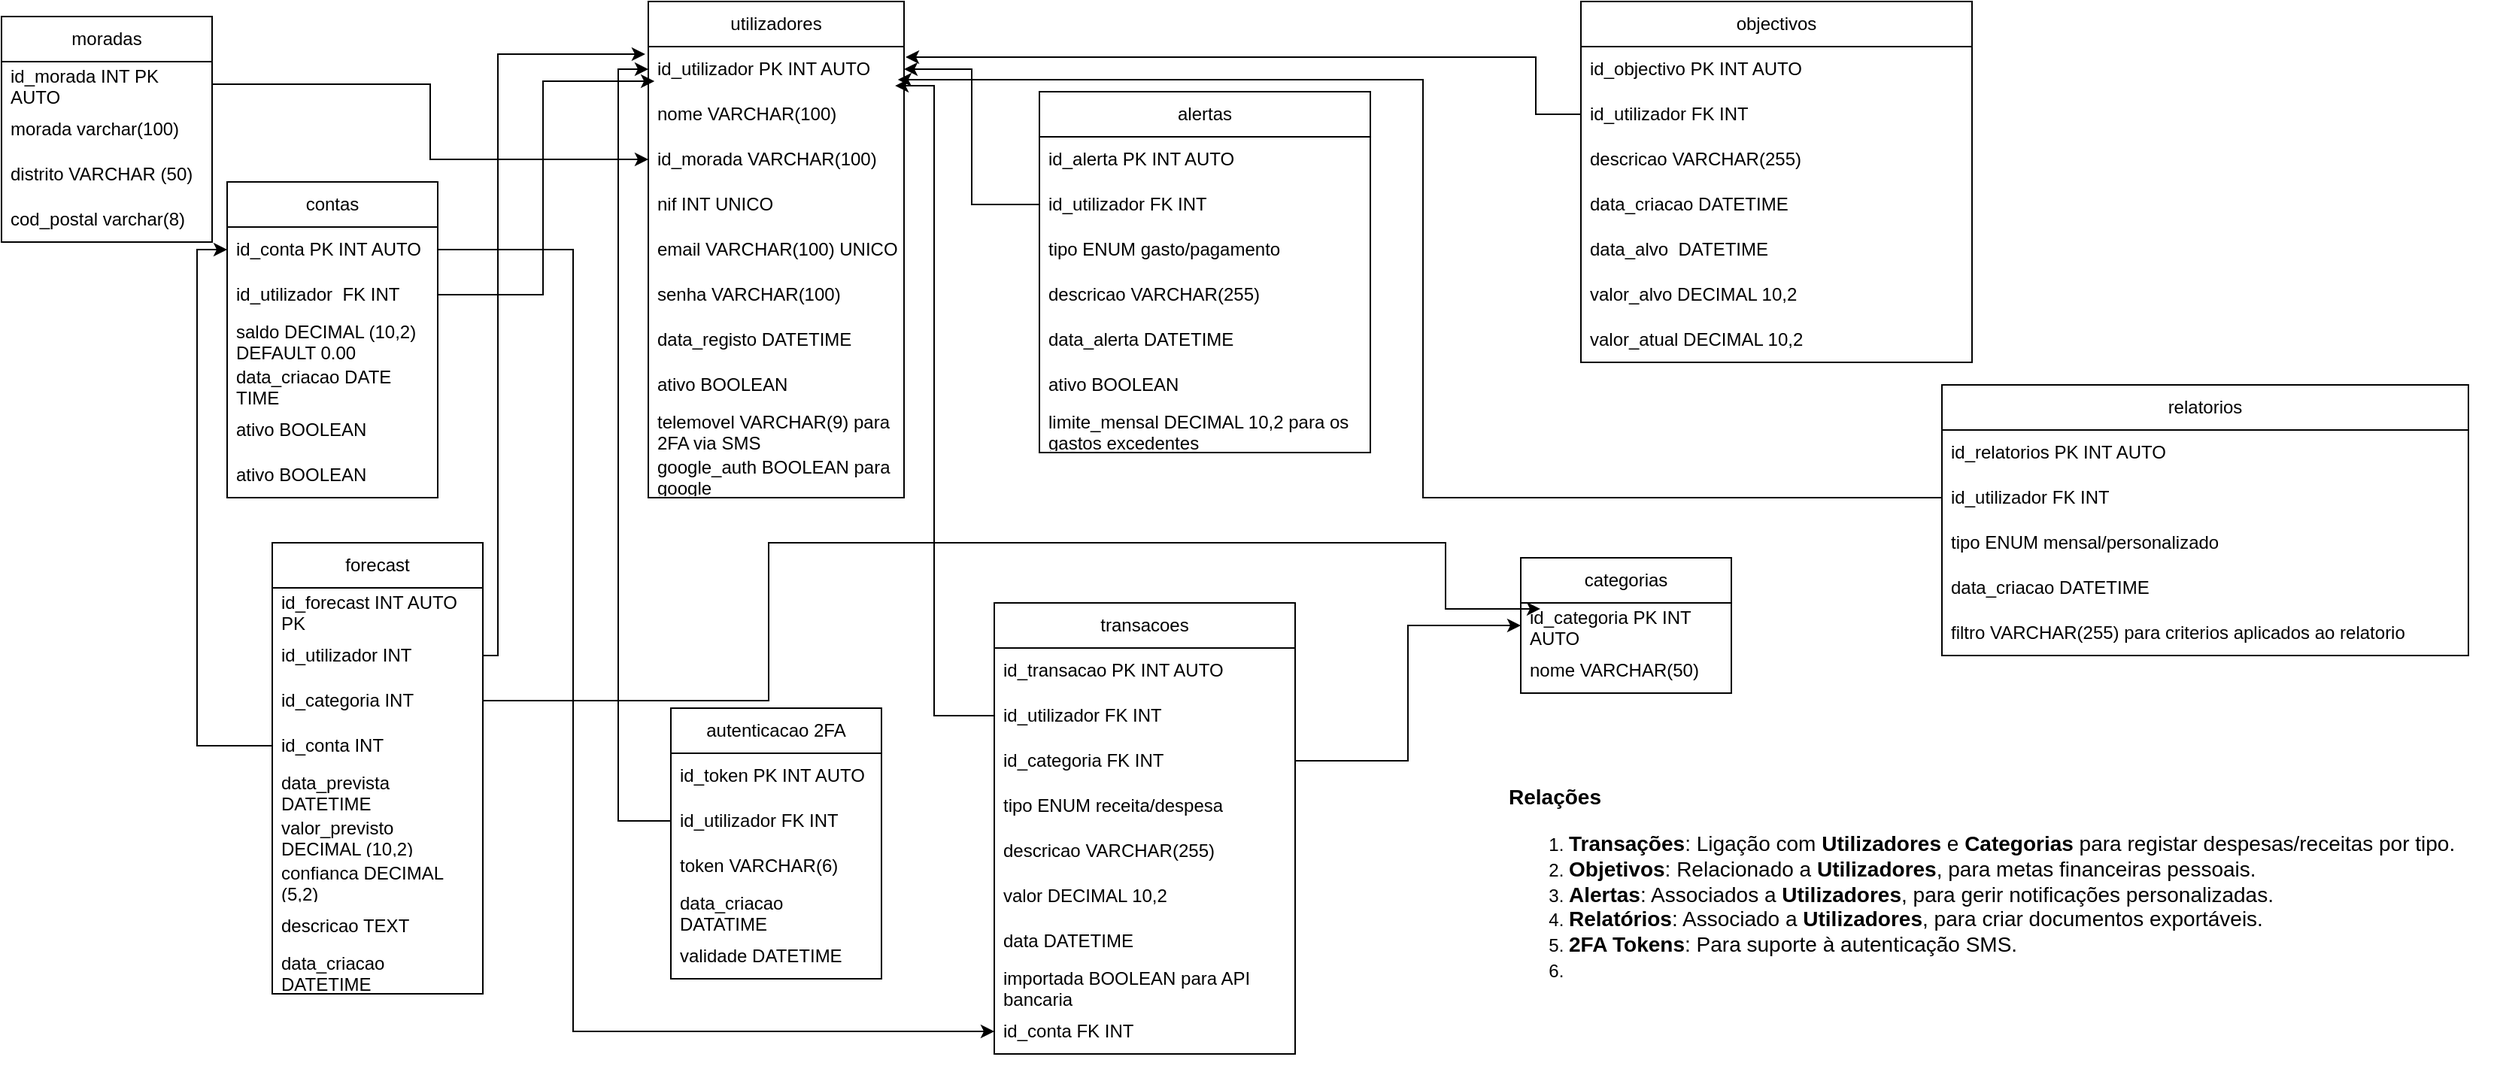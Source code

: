 <mxfile version="24.9.3">
  <diagram name="Page-1" id="Kznwh2YY69J6LxT9FnAD">
    <mxGraphModel dx="2284" dy="754" grid="1" gridSize="10" guides="1" tooltips="1" connect="1" arrows="1" fold="1" page="1" pageScale="1" pageWidth="850" pageHeight="1100" math="0" shadow="0">
      <root>
        <mxCell id="0" />
        <mxCell id="1" parent="0" />
        <mxCell id="x9wWfGpzq1H5aK1w9_-P-1" value="utilizadores" style="swimlane;fontStyle=0;childLayout=stackLayout;horizontal=1;startSize=30;horizontalStack=0;resizeParent=1;resizeParentMax=0;resizeLast=0;collapsible=1;marginBottom=0;whiteSpace=wrap;html=1;" parent="1" vertex="1">
          <mxGeometry x="20" y="20" width="170" height="330" as="geometry" />
        </mxCell>
        <mxCell id="x9wWfGpzq1H5aK1w9_-P-2" value="id_utilizador PK INT AUTO" style="text;strokeColor=none;fillColor=none;align=left;verticalAlign=middle;spacingLeft=4;spacingRight=4;overflow=hidden;points=[[0,0.5],[1,0.5]];portConstraint=eastwest;rotatable=0;whiteSpace=wrap;html=1;" parent="x9wWfGpzq1H5aK1w9_-P-1" vertex="1">
          <mxGeometry y="30" width="170" height="30" as="geometry" />
        </mxCell>
        <mxCell id="x9wWfGpzq1H5aK1w9_-P-3" value="nome VARCHAR(100)" style="text;strokeColor=none;fillColor=none;align=left;verticalAlign=middle;spacingLeft=4;spacingRight=4;overflow=hidden;points=[[0,0.5],[1,0.5]];portConstraint=eastwest;rotatable=0;whiteSpace=wrap;html=1;" parent="x9wWfGpzq1H5aK1w9_-P-1" vertex="1">
          <mxGeometry y="60" width="170" height="30" as="geometry" />
        </mxCell>
        <mxCell id="x9wWfGpzq1H5aK1w9_-P-4" value="id_morada VARCHAR(100)" style="text;strokeColor=none;fillColor=none;align=left;verticalAlign=middle;spacingLeft=4;spacingRight=4;overflow=hidden;points=[[0,0.5],[1,0.5]];portConstraint=eastwest;rotatable=0;whiteSpace=wrap;html=1;" parent="x9wWfGpzq1H5aK1w9_-P-1" vertex="1">
          <mxGeometry y="90" width="170" height="30" as="geometry" />
        </mxCell>
        <mxCell id="x9wWfGpzq1H5aK1w9_-P-17" value="nif INT UNICO" style="text;strokeColor=none;fillColor=none;align=left;verticalAlign=middle;spacingLeft=4;spacingRight=4;overflow=hidden;points=[[0,0.5],[1,0.5]];portConstraint=eastwest;rotatable=0;whiteSpace=wrap;html=1;" parent="x9wWfGpzq1H5aK1w9_-P-1" vertex="1">
          <mxGeometry y="120" width="170" height="30" as="geometry" />
        </mxCell>
        <mxCell id="x9wWfGpzq1H5aK1w9_-P-18" value="email VARCHAR(100) UNICO" style="text;strokeColor=none;fillColor=none;align=left;verticalAlign=middle;spacingLeft=4;spacingRight=4;overflow=hidden;points=[[0,0.5],[1,0.5]];portConstraint=eastwest;rotatable=0;whiteSpace=wrap;html=1;" parent="x9wWfGpzq1H5aK1w9_-P-1" vertex="1">
          <mxGeometry y="150" width="170" height="30" as="geometry" />
        </mxCell>
        <mxCell id="x9wWfGpzq1H5aK1w9_-P-19" value="senha VARCHAR(100)" style="text;strokeColor=none;fillColor=none;align=left;verticalAlign=middle;spacingLeft=4;spacingRight=4;overflow=hidden;points=[[0,0.5],[1,0.5]];portConstraint=eastwest;rotatable=0;whiteSpace=wrap;html=1;" parent="x9wWfGpzq1H5aK1w9_-P-1" vertex="1">
          <mxGeometry y="180" width="170" height="30" as="geometry" />
        </mxCell>
        <mxCell id="x9wWfGpzq1H5aK1w9_-P-20" value="data_registo DATETIME" style="text;strokeColor=none;fillColor=none;align=left;verticalAlign=middle;spacingLeft=4;spacingRight=4;overflow=hidden;points=[[0,0.5],[1,0.5]];portConstraint=eastwest;rotatable=0;whiteSpace=wrap;html=1;" parent="x9wWfGpzq1H5aK1w9_-P-1" vertex="1">
          <mxGeometry y="210" width="170" height="30" as="geometry" />
        </mxCell>
        <mxCell id="x9wWfGpzq1H5aK1w9_-P-21" value="ativo BOOLEAN" style="text;strokeColor=none;fillColor=none;align=left;verticalAlign=middle;spacingLeft=4;spacingRight=4;overflow=hidden;points=[[0,0.5],[1,0.5]];portConstraint=eastwest;rotatable=0;whiteSpace=wrap;html=1;" parent="x9wWfGpzq1H5aK1w9_-P-1" vertex="1">
          <mxGeometry y="240" width="170" height="30" as="geometry" />
        </mxCell>
        <mxCell id="x9wWfGpzq1H5aK1w9_-P-30" value="telemovel VARCHAR(9) para 2FA via SMS" style="text;strokeColor=none;fillColor=none;align=left;verticalAlign=middle;spacingLeft=4;spacingRight=4;overflow=hidden;points=[[0,0.5],[1,0.5]];portConstraint=eastwest;rotatable=0;whiteSpace=wrap;html=1;" parent="x9wWfGpzq1H5aK1w9_-P-1" vertex="1">
          <mxGeometry y="270" width="170" height="30" as="geometry" />
        </mxCell>
        <mxCell id="x9wWfGpzq1H5aK1w9_-P-31" value="google_auth BOOLEAN para google" style="text;strokeColor=none;fillColor=none;align=left;verticalAlign=middle;spacingLeft=4;spacingRight=4;overflow=hidden;points=[[0,0.5],[1,0.5]];portConstraint=eastwest;rotatable=0;whiteSpace=wrap;html=1;" parent="x9wWfGpzq1H5aK1w9_-P-1" vertex="1">
          <mxGeometry y="300" width="170" height="30" as="geometry" />
        </mxCell>
        <mxCell id="x9wWfGpzq1H5aK1w9_-P-5" value="transacoes" style="swimlane;fontStyle=0;childLayout=stackLayout;horizontal=1;startSize=30;horizontalStack=0;resizeParent=1;resizeParentMax=0;resizeLast=0;collapsible=1;marginBottom=0;whiteSpace=wrap;html=1;" parent="1" vertex="1">
          <mxGeometry x="250" y="420" width="200" height="300" as="geometry" />
        </mxCell>
        <mxCell id="x9wWfGpzq1H5aK1w9_-P-6" value="id_transacao PK INT AUTO" style="text;strokeColor=none;fillColor=none;align=left;verticalAlign=middle;spacingLeft=4;spacingRight=4;overflow=hidden;points=[[0,0.5],[1,0.5]];portConstraint=eastwest;rotatable=0;whiteSpace=wrap;html=1;" parent="x9wWfGpzq1H5aK1w9_-P-5" vertex="1">
          <mxGeometry y="30" width="200" height="30" as="geometry" />
        </mxCell>
        <mxCell id="x9wWfGpzq1H5aK1w9_-P-7" value="id_utilizador FK INT" style="text;strokeColor=none;fillColor=none;align=left;verticalAlign=middle;spacingLeft=4;spacingRight=4;overflow=hidden;points=[[0,0.5],[1,0.5]];portConstraint=eastwest;rotatable=0;whiteSpace=wrap;html=1;" parent="x9wWfGpzq1H5aK1w9_-P-5" vertex="1">
          <mxGeometry y="60" width="200" height="30" as="geometry" />
        </mxCell>
        <mxCell id="x9wWfGpzq1H5aK1w9_-P-8" value="id_categoria FK INT" style="text;strokeColor=none;fillColor=none;align=left;verticalAlign=middle;spacingLeft=4;spacingRight=4;overflow=hidden;points=[[0,0.5],[1,0.5]];portConstraint=eastwest;rotatable=0;whiteSpace=wrap;html=1;" parent="x9wWfGpzq1H5aK1w9_-P-5" vertex="1">
          <mxGeometry y="90" width="200" height="30" as="geometry" />
        </mxCell>
        <mxCell id="x9wWfGpzq1H5aK1w9_-P-34" value="tipo ENUM receita/despesa" style="text;strokeColor=none;fillColor=none;align=left;verticalAlign=middle;spacingLeft=4;spacingRight=4;overflow=hidden;points=[[0,0.5],[1,0.5]];portConstraint=eastwest;rotatable=0;whiteSpace=wrap;html=1;" parent="x9wWfGpzq1H5aK1w9_-P-5" vertex="1">
          <mxGeometry y="120" width="200" height="30" as="geometry" />
        </mxCell>
        <mxCell id="x9wWfGpzq1H5aK1w9_-P-35" value="descricao VARCHAR(255)" style="text;strokeColor=none;fillColor=none;align=left;verticalAlign=middle;spacingLeft=4;spacingRight=4;overflow=hidden;points=[[0,0.5],[1,0.5]];portConstraint=eastwest;rotatable=0;whiteSpace=wrap;html=1;" parent="x9wWfGpzq1H5aK1w9_-P-5" vertex="1">
          <mxGeometry y="150" width="200" height="30" as="geometry" />
        </mxCell>
        <mxCell id="x9wWfGpzq1H5aK1w9_-P-36" value="valor DECIMAL 10,2" style="text;strokeColor=none;fillColor=none;align=left;verticalAlign=middle;spacingLeft=4;spacingRight=4;overflow=hidden;points=[[0,0.5],[1,0.5]];portConstraint=eastwest;rotatable=0;whiteSpace=wrap;html=1;" parent="x9wWfGpzq1H5aK1w9_-P-5" vertex="1">
          <mxGeometry y="180" width="200" height="30" as="geometry" />
        </mxCell>
        <mxCell id="x9wWfGpzq1H5aK1w9_-P-37" value="data DATETIME" style="text;strokeColor=none;fillColor=none;align=left;verticalAlign=middle;spacingLeft=4;spacingRight=4;overflow=hidden;points=[[0,0.5],[1,0.5]];portConstraint=eastwest;rotatable=0;whiteSpace=wrap;html=1;" parent="x9wWfGpzq1H5aK1w9_-P-5" vertex="1">
          <mxGeometry y="210" width="200" height="30" as="geometry" />
        </mxCell>
        <mxCell id="x9wWfGpzq1H5aK1w9_-P-38" value="importada BOOLEAN para API bancaria" style="text;strokeColor=none;fillColor=none;align=left;verticalAlign=middle;spacingLeft=4;spacingRight=4;overflow=hidden;points=[[0,0.5],[1,0.5]];portConstraint=eastwest;rotatable=0;whiteSpace=wrap;html=1;" parent="x9wWfGpzq1H5aK1w9_-P-5" vertex="1">
          <mxGeometry y="240" width="200" height="30" as="geometry" />
        </mxCell>
        <mxCell id="Llf42pm-2-N1C6CFxHXB-5" value="id_conta FK INT " style="text;strokeColor=none;fillColor=none;align=left;verticalAlign=middle;spacingLeft=4;spacingRight=4;overflow=hidden;points=[[0,0.5],[1,0.5]];portConstraint=eastwest;rotatable=0;whiteSpace=wrap;html=1;" parent="x9wWfGpzq1H5aK1w9_-P-5" vertex="1">
          <mxGeometry y="270" width="200" height="30" as="geometry" />
        </mxCell>
        <mxCell id="x9wWfGpzq1H5aK1w9_-P-9" value="categorias" style="swimlane;fontStyle=0;childLayout=stackLayout;horizontal=1;startSize=30;horizontalStack=0;resizeParent=1;resizeParentMax=0;resizeLast=0;collapsible=1;marginBottom=0;whiteSpace=wrap;html=1;" parent="1" vertex="1">
          <mxGeometry x="600" y="390" width="140" height="90" as="geometry" />
        </mxCell>
        <mxCell id="x9wWfGpzq1H5aK1w9_-P-10" value="id_categoria PK INT AUTO" style="text;strokeColor=none;fillColor=none;align=left;verticalAlign=middle;spacingLeft=4;spacingRight=4;overflow=hidden;points=[[0,0.5],[1,0.5]];portConstraint=eastwest;rotatable=0;whiteSpace=wrap;html=1;" parent="x9wWfGpzq1H5aK1w9_-P-9" vertex="1">
          <mxGeometry y="30" width="140" height="30" as="geometry" />
        </mxCell>
        <mxCell id="x9wWfGpzq1H5aK1w9_-P-11" value="nome VARCHAR(50)" style="text;strokeColor=none;fillColor=none;align=left;verticalAlign=middle;spacingLeft=4;spacingRight=4;overflow=hidden;points=[[0,0.5],[1,0.5]];portConstraint=eastwest;rotatable=0;whiteSpace=wrap;html=1;" parent="x9wWfGpzq1H5aK1w9_-P-9" vertex="1">
          <mxGeometry y="60" width="140" height="30" as="geometry" />
        </mxCell>
        <mxCell id="x9wWfGpzq1H5aK1w9_-P-13" value="alertas" style="swimlane;fontStyle=0;childLayout=stackLayout;horizontal=1;startSize=30;horizontalStack=0;resizeParent=1;resizeParentMax=0;resizeLast=0;collapsible=1;marginBottom=0;whiteSpace=wrap;html=1;" parent="1" vertex="1">
          <mxGeometry x="280" y="80" width="220" height="240" as="geometry" />
        </mxCell>
        <mxCell id="x9wWfGpzq1H5aK1w9_-P-14" value="id_alerta PK INT AUTO" style="text;strokeColor=none;fillColor=none;align=left;verticalAlign=middle;spacingLeft=4;spacingRight=4;overflow=hidden;points=[[0,0.5],[1,0.5]];portConstraint=eastwest;rotatable=0;whiteSpace=wrap;html=1;" parent="x9wWfGpzq1H5aK1w9_-P-13" vertex="1">
          <mxGeometry y="30" width="220" height="30" as="geometry" />
        </mxCell>
        <mxCell id="x9wWfGpzq1H5aK1w9_-P-15" value="id_utilizador FK INT" style="text;strokeColor=none;fillColor=none;align=left;verticalAlign=middle;spacingLeft=4;spacingRight=4;overflow=hidden;points=[[0,0.5],[1,0.5]];portConstraint=eastwest;rotatable=0;whiteSpace=wrap;html=1;" parent="x9wWfGpzq1H5aK1w9_-P-13" vertex="1">
          <mxGeometry y="60" width="220" height="30" as="geometry" />
        </mxCell>
        <mxCell id="x9wWfGpzq1H5aK1w9_-P-16" value="tipo ENUM gasto/pagamento" style="text;strokeColor=none;fillColor=none;align=left;verticalAlign=middle;spacingLeft=4;spacingRight=4;overflow=hidden;points=[[0,0.5],[1,0.5]];portConstraint=eastwest;rotatable=0;whiteSpace=wrap;html=1;" parent="x9wWfGpzq1H5aK1w9_-P-13" vertex="1">
          <mxGeometry y="90" width="220" height="30" as="geometry" />
        </mxCell>
        <mxCell id="x9wWfGpzq1H5aK1w9_-P-23" value="descricao VARCHAR(255)" style="text;strokeColor=none;fillColor=none;align=left;verticalAlign=middle;spacingLeft=4;spacingRight=4;overflow=hidden;points=[[0,0.5],[1,0.5]];portConstraint=eastwest;rotatable=0;whiteSpace=wrap;html=1;" parent="x9wWfGpzq1H5aK1w9_-P-13" vertex="1">
          <mxGeometry y="120" width="220" height="30" as="geometry" />
        </mxCell>
        <mxCell id="x9wWfGpzq1H5aK1w9_-P-24" value="data_alerta DATETIME" style="text;strokeColor=none;fillColor=none;align=left;verticalAlign=middle;spacingLeft=4;spacingRight=4;overflow=hidden;points=[[0,0.5],[1,0.5]];portConstraint=eastwest;rotatable=0;whiteSpace=wrap;html=1;" parent="x9wWfGpzq1H5aK1w9_-P-13" vertex="1">
          <mxGeometry y="150" width="220" height="30" as="geometry" />
        </mxCell>
        <mxCell id="x9wWfGpzq1H5aK1w9_-P-25" value="ativo BOOLEAN" style="text;strokeColor=none;fillColor=none;align=left;verticalAlign=middle;spacingLeft=4;spacingRight=4;overflow=hidden;points=[[0,0.5],[1,0.5]];portConstraint=eastwest;rotatable=0;whiteSpace=wrap;html=1;" parent="x9wWfGpzq1H5aK1w9_-P-13" vertex="1">
          <mxGeometry y="180" width="220" height="30" as="geometry" />
        </mxCell>
        <mxCell id="x9wWfGpzq1H5aK1w9_-P-45" value="limite_mensal DECIMAL 10,2 para os gastos excedentes" style="text;strokeColor=none;fillColor=none;align=left;verticalAlign=middle;spacingLeft=4;spacingRight=4;overflow=hidden;points=[[0,0.5],[1,0.5]];portConstraint=eastwest;rotatable=0;whiteSpace=wrap;html=1;" parent="x9wWfGpzq1H5aK1w9_-P-13" vertex="1">
          <mxGeometry y="210" width="220" height="30" as="geometry" />
        </mxCell>
        <mxCell id="x9wWfGpzq1H5aK1w9_-P-26" value="objectivos" style="swimlane;fontStyle=0;childLayout=stackLayout;horizontal=1;startSize=30;horizontalStack=0;resizeParent=1;resizeParentMax=0;resizeLast=0;collapsible=1;marginBottom=0;whiteSpace=wrap;html=1;" parent="1" vertex="1">
          <mxGeometry x="640" y="20" width="260" height="240" as="geometry" />
        </mxCell>
        <mxCell id="x9wWfGpzq1H5aK1w9_-P-27" value="id_objectivo PK INT AUTO" style="text;strokeColor=none;fillColor=none;align=left;verticalAlign=middle;spacingLeft=4;spacingRight=4;overflow=hidden;points=[[0,0.5],[1,0.5]];portConstraint=eastwest;rotatable=0;whiteSpace=wrap;html=1;" parent="x9wWfGpzq1H5aK1w9_-P-26" vertex="1">
          <mxGeometry y="30" width="260" height="30" as="geometry" />
        </mxCell>
        <mxCell id="x9wWfGpzq1H5aK1w9_-P-28" value="&lt;div&gt;id_utilizador FK INT&lt;/div&gt;" style="text;strokeColor=none;fillColor=none;align=left;verticalAlign=middle;spacingLeft=4;spacingRight=4;overflow=hidden;points=[[0,0.5],[1,0.5]];portConstraint=eastwest;rotatable=0;whiteSpace=wrap;html=1;" parent="x9wWfGpzq1H5aK1w9_-P-26" vertex="1">
          <mxGeometry y="60" width="260" height="30" as="geometry" />
        </mxCell>
        <mxCell id="x9wWfGpzq1H5aK1w9_-P-29" value="descricao VARCHAR(255)" style="text;strokeColor=none;fillColor=none;align=left;verticalAlign=middle;spacingLeft=4;spacingRight=4;overflow=hidden;points=[[0,0.5],[1,0.5]];portConstraint=eastwest;rotatable=0;whiteSpace=wrap;html=1;" parent="x9wWfGpzq1H5aK1w9_-P-26" vertex="1">
          <mxGeometry y="90" width="260" height="30" as="geometry" />
        </mxCell>
        <mxCell id="x9wWfGpzq1H5aK1w9_-P-41" value="data_criacao DATETIME" style="text;strokeColor=none;fillColor=none;align=left;verticalAlign=middle;spacingLeft=4;spacingRight=4;overflow=hidden;points=[[0,0.5],[1,0.5]];portConstraint=eastwest;rotatable=0;whiteSpace=wrap;html=1;" parent="x9wWfGpzq1H5aK1w9_-P-26" vertex="1">
          <mxGeometry y="120" width="260" height="30" as="geometry" />
        </mxCell>
        <mxCell id="x9wWfGpzq1H5aK1w9_-P-42" value="data_alvo&amp;nbsp; DATETIME" style="text;strokeColor=none;fillColor=none;align=left;verticalAlign=middle;spacingLeft=4;spacingRight=4;overflow=hidden;points=[[0,0.5],[1,0.5]];portConstraint=eastwest;rotatable=0;whiteSpace=wrap;html=1;" parent="x9wWfGpzq1H5aK1w9_-P-26" vertex="1">
          <mxGeometry y="150" width="260" height="30" as="geometry" />
        </mxCell>
        <mxCell id="x9wWfGpzq1H5aK1w9_-P-43" value="valor_alvo DECIMAL 10,2" style="text;strokeColor=none;fillColor=none;align=left;verticalAlign=middle;spacingLeft=4;spacingRight=4;overflow=hidden;points=[[0,0.5],[1,0.5]];portConstraint=eastwest;rotatable=0;whiteSpace=wrap;html=1;" parent="x9wWfGpzq1H5aK1w9_-P-26" vertex="1">
          <mxGeometry y="180" width="260" height="30" as="geometry" />
        </mxCell>
        <mxCell id="x9wWfGpzq1H5aK1w9_-P-44" value="valor_atual DECIMAL 10,2" style="text;strokeColor=none;fillColor=none;align=left;verticalAlign=middle;spacingLeft=4;spacingRight=4;overflow=hidden;points=[[0,0.5],[1,0.5]];portConstraint=eastwest;rotatable=0;whiteSpace=wrap;html=1;" parent="x9wWfGpzq1H5aK1w9_-P-26" vertex="1">
          <mxGeometry y="210" width="260" height="30" as="geometry" />
        </mxCell>
        <mxCell id="x9wWfGpzq1H5aK1w9_-P-32" style="edgeStyle=orthogonalEdgeStyle;rounded=0;orthogonalLoop=1;jettySize=auto;html=1;exitX=0;exitY=0.5;exitDx=0;exitDy=0;entryX=0.965;entryY=0.867;entryDx=0;entryDy=0;entryPerimeter=0;" parent="1" source="x9wWfGpzq1H5aK1w9_-P-7" target="x9wWfGpzq1H5aK1w9_-P-2" edge="1">
          <mxGeometry relative="1" as="geometry">
            <Array as="points">
              <mxPoint x="210" y="495" />
              <mxPoint x="210" y="76" />
            </Array>
          </mxGeometry>
        </mxCell>
        <mxCell id="x9wWfGpzq1H5aK1w9_-P-33" style="edgeStyle=orthogonalEdgeStyle;rounded=0;orthogonalLoop=1;jettySize=auto;html=1;exitX=1;exitY=0.5;exitDx=0;exitDy=0;entryX=0;entryY=0.5;entryDx=0;entryDy=0;" parent="1" source="x9wWfGpzq1H5aK1w9_-P-8" target="x9wWfGpzq1H5aK1w9_-P-10" edge="1">
          <mxGeometry relative="1" as="geometry" />
        </mxCell>
        <mxCell id="x9wWfGpzq1H5aK1w9_-P-39" style="edgeStyle=orthogonalEdgeStyle;rounded=0;orthogonalLoop=1;jettySize=auto;html=1;exitX=0;exitY=0.5;exitDx=0;exitDy=0;entryX=1.006;entryY=0.233;entryDx=0;entryDy=0;entryPerimeter=0;" parent="1" source="x9wWfGpzq1H5aK1w9_-P-28" target="x9wWfGpzq1H5aK1w9_-P-2" edge="1">
          <mxGeometry relative="1" as="geometry">
            <Array as="points">
              <mxPoint x="610" y="95" />
              <mxPoint x="610" y="57" />
            </Array>
          </mxGeometry>
        </mxCell>
        <mxCell id="x9wWfGpzq1H5aK1w9_-P-40" style="edgeStyle=orthogonalEdgeStyle;rounded=0;orthogonalLoop=1;jettySize=auto;html=1;exitX=0;exitY=0.5;exitDx=0;exitDy=0;" parent="1" source="x9wWfGpzq1H5aK1w9_-P-15" target="x9wWfGpzq1H5aK1w9_-P-2" edge="1">
          <mxGeometry relative="1" as="geometry" />
        </mxCell>
        <mxCell id="x9wWfGpzq1H5aK1w9_-P-46" value="&lt;h3&gt;&lt;font style=&quot;font-size: 14px;&quot;&gt;&lt;strong&gt;Relações&lt;br&gt;&lt;/strong&gt;&lt;/font&gt;&lt;/h3&gt;&lt;ol&gt;&lt;li&gt;&lt;font style=&quot;font-size: 14px;&quot;&gt;&lt;strong&gt;Transações&lt;/strong&gt;: Ligação com &lt;strong&gt;Utilizadores&lt;/strong&gt; e &lt;strong&gt;Categorias&lt;/strong&gt; para registar despesas/receitas por tipo.&lt;/font&gt;&lt;/li&gt;&lt;li&gt;&lt;font style=&quot;font-size: 14px;&quot;&gt;&lt;strong&gt;Objetivos&lt;/strong&gt;: Relacionado a &lt;strong&gt;Utilizadores&lt;/strong&gt;, para metas financeiras pessoais.&lt;/font&gt;&lt;/li&gt;&lt;li&gt;&lt;font style=&quot;font-size: 14px;&quot;&gt;&lt;strong&gt;Alertas&lt;/strong&gt;: Associados a &lt;strong&gt;Utilizadores&lt;/strong&gt;, para gerir notificações personalizadas.&lt;/font&gt;&lt;/li&gt;&lt;li&gt;&lt;font style=&quot;font-size: 14px;&quot;&gt;&lt;strong&gt;Relatórios&lt;/strong&gt;: Associado a &lt;strong&gt;Utilizadores&lt;/strong&gt;, para criar documentos exportáveis.&lt;/font&gt;&lt;/li&gt;&lt;li&gt;&lt;font style=&quot;font-size: 14px;&quot;&gt;&lt;strong&gt;2FA Tokens&lt;/strong&gt;: Para suporte à autenticação SMS.&lt;/font&gt;&lt;/li&gt;&lt;li&gt;&lt;font style=&quot;font-size: 14px;&quot;&gt;&lt;br&gt;&lt;/font&gt;&lt;/li&gt;&lt;/ol&gt;" style="text;html=1;whiteSpace=wrap;overflow=hidden;rounded=0;" parent="1" vertex="1">
          <mxGeometry x="590" y="520" width="660" height="210" as="geometry" />
        </mxCell>
        <mxCell id="x9wWfGpzq1H5aK1w9_-P-47" value="autenticacao 2FA" style="swimlane;fontStyle=0;childLayout=stackLayout;horizontal=1;startSize=30;horizontalStack=0;resizeParent=1;resizeParentMax=0;resizeLast=0;collapsible=1;marginBottom=0;whiteSpace=wrap;html=1;" parent="1" vertex="1">
          <mxGeometry x="35" y="490" width="140" height="180" as="geometry" />
        </mxCell>
        <mxCell id="x9wWfGpzq1H5aK1w9_-P-48" value="id_token PK INT AUTO" style="text;strokeColor=none;fillColor=none;align=left;verticalAlign=middle;spacingLeft=4;spacingRight=4;overflow=hidden;points=[[0,0.5],[1,0.5]];portConstraint=eastwest;rotatable=0;whiteSpace=wrap;html=1;" parent="x9wWfGpzq1H5aK1w9_-P-47" vertex="1">
          <mxGeometry y="30" width="140" height="30" as="geometry" />
        </mxCell>
        <mxCell id="x9wWfGpzq1H5aK1w9_-P-49" value="id_utilizador FK INT" style="text;strokeColor=none;fillColor=none;align=left;verticalAlign=middle;spacingLeft=4;spacingRight=4;overflow=hidden;points=[[0,0.5],[1,0.5]];portConstraint=eastwest;rotatable=0;whiteSpace=wrap;html=1;" parent="x9wWfGpzq1H5aK1w9_-P-47" vertex="1">
          <mxGeometry y="60" width="140" height="30" as="geometry" />
        </mxCell>
        <mxCell id="x9wWfGpzq1H5aK1w9_-P-50" value="token VARCHAR(6)" style="text;strokeColor=none;fillColor=none;align=left;verticalAlign=middle;spacingLeft=4;spacingRight=4;overflow=hidden;points=[[0,0.5],[1,0.5]];portConstraint=eastwest;rotatable=0;whiteSpace=wrap;html=1;" parent="x9wWfGpzq1H5aK1w9_-P-47" vertex="1">
          <mxGeometry y="90" width="140" height="30" as="geometry" />
        </mxCell>
        <mxCell id="x9wWfGpzq1H5aK1w9_-P-51" value="data_criacao DATATIME" style="text;strokeColor=none;fillColor=none;align=left;verticalAlign=middle;spacingLeft=4;spacingRight=4;overflow=hidden;points=[[0,0.5],[1,0.5]];portConstraint=eastwest;rotatable=0;whiteSpace=wrap;html=1;" parent="x9wWfGpzq1H5aK1w9_-P-47" vertex="1">
          <mxGeometry y="120" width="140" height="30" as="geometry" />
        </mxCell>
        <mxCell id="x9wWfGpzq1H5aK1w9_-P-52" value="validade DATETIME" style="text;strokeColor=none;fillColor=none;align=left;verticalAlign=middle;spacingLeft=4;spacingRight=4;overflow=hidden;points=[[0,0.5],[1,0.5]];portConstraint=eastwest;rotatable=0;whiteSpace=wrap;html=1;" parent="x9wWfGpzq1H5aK1w9_-P-47" vertex="1">
          <mxGeometry y="150" width="140" height="30" as="geometry" />
        </mxCell>
        <mxCell id="x9wWfGpzq1H5aK1w9_-P-53" style="edgeStyle=orthogonalEdgeStyle;rounded=0;orthogonalLoop=1;jettySize=auto;html=1;exitX=0;exitY=0.5;exitDx=0;exitDy=0;entryX=0;entryY=0.5;entryDx=0;entryDy=0;" parent="1" source="x9wWfGpzq1H5aK1w9_-P-49" target="x9wWfGpzq1H5aK1w9_-P-2" edge="1">
          <mxGeometry relative="1" as="geometry" />
        </mxCell>
        <mxCell id="x9wWfGpzq1H5aK1w9_-P-54" value="relatorios" style="swimlane;fontStyle=0;childLayout=stackLayout;horizontal=1;startSize=30;horizontalStack=0;resizeParent=1;resizeParentMax=0;resizeLast=0;collapsible=1;marginBottom=0;whiteSpace=wrap;html=1;" parent="1" vertex="1">
          <mxGeometry x="880" y="275" width="350" height="180" as="geometry" />
        </mxCell>
        <mxCell id="x9wWfGpzq1H5aK1w9_-P-55" value="id_relatorios PK INT AUTO" style="text;strokeColor=none;fillColor=none;align=left;verticalAlign=middle;spacingLeft=4;spacingRight=4;overflow=hidden;points=[[0,0.5],[1,0.5]];portConstraint=eastwest;rotatable=0;whiteSpace=wrap;html=1;" parent="x9wWfGpzq1H5aK1w9_-P-54" vertex="1">
          <mxGeometry y="30" width="350" height="30" as="geometry" />
        </mxCell>
        <mxCell id="x9wWfGpzq1H5aK1w9_-P-56" value="id_utilizador FK INT " style="text;strokeColor=none;fillColor=none;align=left;verticalAlign=middle;spacingLeft=4;spacingRight=4;overflow=hidden;points=[[0,0.5],[1,0.5]];portConstraint=eastwest;rotatable=0;whiteSpace=wrap;html=1;" parent="x9wWfGpzq1H5aK1w9_-P-54" vertex="1">
          <mxGeometry y="60" width="350" height="30" as="geometry" />
        </mxCell>
        <mxCell id="x9wWfGpzq1H5aK1w9_-P-57" value="tipo ENUM mensal/personalizado" style="text;strokeColor=none;fillColor=none;align=left;verticalAlign=middle;spacingLeft=4;spacingRight=4;overflow=hidden;points=[[0,0.5],[1,0.5]];portConstraint=eastwest;rotatable=0;whiteSpace=wrap;html=1;" parent="x9wWfGpzq1H5aK1w9_-P-54" vertex="1">
          <mxGeometry y="90" width="350" height="30" as="geometry" />
        </mxCell>
        <mxCell id="x9wWfGpzq1H5aK1w9_-P-59" value="data_criacao DATETIME" style="text;strokeColor=none;fillColor=none;align=left;verticalAlign=middle;spacingLeft=4;spacingRight=4;overflow=hidden;points=[[0,0.5],[1,0.5]];portConstraint=eastwest;rotatable=0;whiteSpace=wrap;html=1;" parent="x9wWfGpzq1H5aK1w9_-P-54" vertex="1">
          <mxGeometry y="120" width="350" height="30" as="geometry" />
        </mxCell>
        <mxCell id="x9wWfGpzq1H5aK1w9_-P-60" value="filtro VARCHAR(255) para criterios aplicados ao relatorio" style="text;strokeColor=none;fillColor=none;align=left;verticalAlign=middle;spacingLeft=4;spacingRight=4;overflow=hidden;points=[[0,0.5],[1,0.5]];portConstraint=eastwest;rotatable=0;whiteSpace=wrap;html=1;" parent="x9wWfGpzq1H5aK1w9_-P-54" vertex="1">
          <mxGeometry y="150" width="350" height="30" as="geometry" />
        </mxCell>
        <mxCell id="x9wWfGpzq1H5aK1w9_-P-58" style="edgeStyle=orthogonalEdgeStyle;rounded=0;orthogonalLoop=1;jettySize=auto;html=1;exitX=0;exitY=0.5;exitDx=0;exitDy=0;entryX=0.976;entryY=0.733;entryDx=0;entryDy=0;entryPerimeter=0;" parent="1" source="x9wWfGpzq1H5aK1w9_-P-56" target="x9wWfGpzq1H5aK1w9_-P-2" edge="1">
          <mxGeometry relative="1" as="geometry" />
        </mxCell>
        <mxCell id="Llf42pm-2-N1C6CFxHXB-1" value="contas" style="swimlane;fontStyle=0;childLayout=stackLayout;horizontal=1;startSize=30;horizontalStack=0;resizeParent=1;resizeParentMax=0;resizeLast=0;collapsible=1;marginBottom=0;whiteSpace=wrap;html=1;" parent="1" vertex="1">
          <mxGeometry x="-260" y="140" width="140" height="210" as="geometry" />
        </mxCell>
        <mxCell id="Llf42pm-2-N1C6CFxHXB-2" value="id_conta PK INT AUTO" style="text;strokeColor=none;fillColor=none;align=left;verticalAlign=middle;spacingLeft=4;spacingRight=4;overflow=hidden;points=[[0,0.5],[1,0.5]];portConstraint=eastwest;rotatable=0;whiteSpace=wrap;html=1;" parent="Llf42pm-2-N1C6CFxHXB-1" vertex="1">
          <mxGeometry y="30" width="140" height="30" as="geometry" />
        </mxCell>
        <mxCell id="Llf42pm-2-N1C6CFxHXB-3" value="id_utilizador&amp;nbsp; FK INT" style="text;strokeColor=none;fillColor=none;align=left;verticalAlign=middle;spacingLeft=4;spacingRight=4;overflow=hidden;points=[[0,0.5],[1,0.5]];portConstraint=eastwest;rotatable=0;whiteSpace=wrap;html=1;" parent="Llf42pm-2-N1C6CFxHXB-1" vertex="1">
          <mxGeometry y="60" width="140" height="30" as="geometry" />
        </mxCell>
        <mxCell id="Llf42pm-2-N1C6CFxHXB-4" value="saldo DECIMAL (10,2) DEFAULT 0.00" style="text;strokeColor=none;fillColor=none;align=left;verticalAlign=middle;spacingLeft=4;spacingRight=4;overflow=hidden;points=[[0,0.5],[1,0.5]];portConstraint=eastwest;rotatable=0;whiteSpace=wrap;html=1;" parent="Llf42pm-2-N1C6CFxHXB-1" vertex="1">
          <mxGeometry y="90" width="140" height="30" as="geometry" />
        </mxCell>
        <mxCell id="Llf42pm-2-N1C6CFxHXB-6" value="data_criacao DATE TIME" style="text;strokeColor=none;fillColor=none;align=left;verticalAlign=middle;spacingLeft=4;spacingRight=4;overflow=hidden;points=[[0,0.5],[1,0.5]];portConstraint=eastwest;rotatable=0;whiteSpace=wrap;html=1;" parent="Llf42pm-2-N1C6CFxHXB-1" vertex="1">
          <mxGeometry y="120" width="140" height="30" as="geometry" />
        </mxCell>
        <mxCell id="Llf42pm-2-N1C6CFxHXB-7" value="ativo BOOLEAN" style="text;strokeColor=none;fillColor=none;align=left;verticalAlign=middle;spacingLeft=4;spacingRight=4;overflow=hidden;points=[[0,0.5],[1,0.5]];portConstraint=eastwest;rotatable=0;whiteSpace=wrap;html=1;" parent="Llf42pm-2-N1C6CFxHXB-1" vertex="1">
          <mxGeometry y="150" width="140" height="30" as="geometry" />
        </mxCell>
        <mxCell id="Llf42pm-2-N1C6CFxHXB-8" value="ativo BOOLEAN" style="text;strokeColor=none;fillColor=none;align=left;verticalAlign=middle;spacingLeft=4;spacingRight=4;overflow=hidden;points=[[0,0.5],[1,0.5]];portConstraint=eastwest;rotatable=0;whiteSpace=wrap;html=1;" parent="Llf42pm-2-N1C6CFxHXB-1" vertex="1">
          <mxGeometry y="180" width="140" height="30" as="geometry" />
        </mxCell>
        <mxCell id="Llf42pm-2-N1C6CFxHXB-9" style="edgeStyle=orthogonalEdgeStyle;rounded=0;orthogonalLoop=1;jettySize=auto;html=1;exitX=1;exitY=0.5;exitDx=0;exitDy=0;entryX=0.024;entryY=0.767;entryDx=0;entryDy=0;entryPerimeter=0;" parent="1" source="Llf42pm-2-N1C6CFxHXB-3" target="x9wWfGpzq1H5aK1w9_-P-2" edge="1">
          <mxGeometry relative="1" as="geometry" />
        </mxCell>
        <mxCell id="Llf42pm-2-N1C6CFxHXB-12" style="edgeStyle=orthogonalEdgeStyle;rounded=0;orthogonalLoop=1;jettySize=auto;html=1;exitX=1;exitY=0.5;exitDx=0;exitDy=0;entryX=0;entryY=0.5;entryDx=0;entryDy=0;" parent="1" source="Llf42pm-2-N1C6CFxHXB-2" target="Llf42pm-2-N1C6CFxHXB-5" edge="1">
          <mxGeometry relative="1" as="geometry">
            <Array as="points">
              <mxPoint x="-30" y="185" />
              <mxPoint x="-30" y="705" />
            </Array>
          </mxGeometry>
        </mxCell>
        <mxCell id="wzlEKG2S49Heob1MFMpR-1" value="forecast" style="swimlane;fontStyle=0;childLayout=stackLayout;horizontal=1;startSize=30;horizontalStack=0;resizeParent=1;resizeParentMax=0;resizeLast=0;collapsible=1;marginBottom=0;whiteSpace=wrap;html=1;" vertex="1" parent="1">
          <mxGeometry x="-230" y="380" width="140" height="300" as="geometry" />
        </mxCell>
        <mxCell id="wzlEKG2S49Heob1MFMpR-2" value="id_forecast INT AUTO PK" style="text;strokeColor=none;fillColor=none;align=left;verticalAlign=middle;spacingLeft=4;spacingRight=4;overflow=hidden;points=[[0,0.5],[1,0.5]];portConstraint=eastwest;rotatable=0;whiteSpace=wrap;html=1;" vertex="1" parent="wzlEKG2S49Heob1MFMpR-1">
          <mxGeometry y="30" width="140" height="30" as="geometry" />
        </mxCell>
        <mxCell id="wzlEKG2S49Heob1MFMpR-3" value="id_utilizador INT" style="text;strokeColor=none;fillColor=none;align=left;verticalAlign=middle;spacingLeft=4;spacingRight=4;overflow=hidden;points=[[0,0.5],[1,0.5]];portConstraint=eastwest;rotatable=0;whiteSpace=wrap;html=1;" vertex="1" parent="wzlEKG2S49Heob1MFMpR-1">
          <mxGeometry y="60" width="140" height="30" as="geometry" />
        </mxCell>
        <mxCell id="wzlEKG2S49Heob1MFMpR-4" value="id_categoria INT" style="text;strokeColor=none;fillColor=none;align=left;verticalAlign=middle;spacingLeft=4;spacingRight=4;overflow=hidden;points=[[0,0.5],[1,0.5]];portConstraint=eastwest;rotatable=0;whiteSpace=wrap;html=1;" vertex="1" parent="wzlEKG2S49Heob1MFMpR-1">
          <mxGeometry y="90" width="140" height="30" as="geometry" />
        </mxCell>
        <mxCell id="wzlEKG2S49Heob1MFMpR-5" value="id_conta INT" style="text;strokeColor=none;fillColor=none;align=left;verticalAlign=middle;spacingLeft=4;spacingRight=4;overflow=hidden;points=[[0,0.5],[1,0.5]];portConstraint=eastwest;rotatable=0;whiteSpace=wrap;html=1;" vertex="1" parent="wzlEKG2S49Heob1MFMpR-1">
          <mxGeometry y="120" width="140" height="30" as="geometry" />
        </mxCell>
        <mxCell id="wzlEKG2S49Heob1MFMpR-6" value="data_prevista DATETIME" style="text;strokeColor=none;fillColor=none;align=left;verticalAlign=middle;spacingLeft=4;spacingRight=4;overflow=hidden;points=[[0,0.5],[1,0.5]];portConstraint=eastwest;rotatable=0;whiteSpace=wrap;html=1;" vertex="1" parent="wzlEKG2S49Heob1MFMpR-1">
          <mxGeometry y="150" width="140" height="30" as="geometry" />
        </mxCell>
        <mxCell id="wzlEKG2S49Heob1MFMpR-7" value="valor_previsto DECIMAL (10,2)" style="text;strokeColor=none;fillColor=none;align=left;verticalAlign=middle;spacingLeft=4;spacingRight=4;overflow=hidden;points=[[0,0.5],[1,0.5]];portConstraint=eastwest;rotatable=0;whiteSpace=wrap;html=1;" vertex="1" parent="wzlEKG2S49Heob1MFMpR-1">
          <mxGeometry y="180" width="140" height="30" as="geometry" />
        </mxCell>
        <mxCell id="wzlEKG2S49Heob1MFMpR-8" value="confianca DECIMAL (5,2)" style="text;strokeColor=none;fillColor=none;align=left;verticalAlign=middle;spacingLeft=4;spacingRight=4;overflow=hidden;points=[[0,0.5],[1,0.5]];portConstraint=eastwest;rotatable=0;whiteSpace=wrap;html=1;" vertex="1" parent="wzlEKG2S49Heob1MFMpR-1">
          <mxGeometry y="210" width="140" height="30" as="geometry" />
        </mxCell>
        <mxCell id="wzlEKG2S49Heob1MFMpR-9" value="descricao TEXT" style="text;strokeColor=none;fillColor=none;align=left;verticalAlign=middle;spacingLeft=4;spacingRight=4;overflow=hidden;points=[[0,0.5],[1,0.5]];portConstraint=eastwest;rotatable=0;whiteSpace=wrap;html=1;" vertex="1" parent="wzlEKG2S49Heob1MFMpR-1">
          <mxGeometry y="240" width="140" height="30" as="geometry" />
        </mxCell>
        <mxCell id="wzlEKG2S49Heob1MFMpR-10" value="data_criacao DATETIME" style="text;strokeColor=none;fillColor=none;align=left;verticalAlign=middle;spacingLeft=4;spacingRight=4;overflow=hidden;points=[[0,0.5],[1,0.5]];portConstraint=eastwest;rotatable=0;whiteSpace=wrap;html=1;" vertex="1" parent="wzlEKG2S49Heob1MFMpR-1">
          <mxGeometry y="270" width="140" height="30" as="geometry" />
        </mxCell>
        <mxCell id="wzlEKG2S49Heob1MFMpR-11" value="moradas" style="swimlane;fontStyle=0;childLayout=stackLayout;horizontal=1;startSize=30;horizontalStack=0;resizeParent=1;resizeParentMax=0;resizeLast=0;collapsible=1;marginBottom=0;whiteSpace=wrap;html=1;" vertex="1" parent="1">
          <mxGeometry x="-410" y="30" width="140" height="150" as="geometry" />
        </mxCell>
        <mxCell id="wzlEKG2S49Heob1MFMpR-12" value="id_morada INT PK AUTO" style="text;strokeColor=none;fillColor=none;align=left;verticalAlign=middle;spacingLeft=4;spacingRight=4;overflow=hidden;points=[[0,0.5],[1,0.5]];portConstraint=eastwest;rotatable=0;whiteSpace=wrap;html=1;" vertex="1" parent="wzlEKG2S49Heob1MFMpR-11">
          <mxGeometry y="30" width="140" height="30" as="geometry" />
        </mxCell>
        <mxCell id="wzlEKG2S49Heob1MFMpR-13" value="morada varchar(100)" style="text;strokeColor=none;fillColor=none;align=left;verticalAlign=middle;spacingLeft=4;spacingRight=4;overflow=hidden;points=[[0,0.5],[1,0.5]];portConstraint=eastwest;rotatable=0;whiteSpace=wrap;html=1;" vertex="1" parent="wzlEKG2S49Heob1MFMpR-11">
          <mxGeometry y="60" width="140" height="30" as="geometry" />
        </mxCell>
        <mxCell id="wzlEKG2S49Heob1MFMpR-14" value="distrito VARCHAR (50)" style="text;strokeColor=none;fillColor=none;align=left;verticalAlign=middle;spacingLeft=4;spacingRight=4;overflow=hidden;points=[[0,0.5],[1,0.5]];portConstraint=eastwest;rotatable=0;whiteSpace=wrap;html=1;" vertex="1" parent="wzlEKG2S49Heob1MFMpR-11">
          <mxGeometry y="90" width="140" height="30" as="geometry" />
        </mxCell>
        <mxCell id="wzlEKG2S49Heob1MFMpR-15" value="cod_postal varchar(8)" style="text;strokeColor=none;fillColor=none;align=left;verticalAlign=middle;spacingLeft=4;spacingRight=4;overflow=hidden;points=[[0,0.5],[1,0.5]];portConstraint=eastwest;rotatable=0;whiteSpace=wrap;html=1;" vertex="1" parent="wzlEKG2S49Heob1MFMpR-11">
          <mxGeometry y="120" width="140" height="30" as="geometry" />
        </mxCell>
        <mxCell id="wzlEKG2S49Heob1MFMpR-16" style="edgeStyle=orthogonalEdgeStyle;rounded=0;orthogonalLoop=1;jettySize=auto;html=1;exitX=1;exitY=0.5;exitDx=0;exitDy=0;" edge="1" parent="1" source="wzlEKG2S49Heob1MFMpR-12" target="x9wWfGpzq1H5aK1w9_-P-4">
          <mxGeometry relative="1" as="geometry" />
        </mxCell>
        <mxCell id="wzlEKG2S49Heob1MFMpR-17" style="edgeStyle=orthogonalEdgeStyle;rounded=0;orthogonalLoop=1;jettySize=auto;html=1;exitX=1;exitY=0.5;exitDx=0;exitDy=0;entryX=-0.012;entryY=0.167;entryDx=0;entryDy=0;entryPerimeter=0;" edge="1" parent="1" source="wzlEKG2S49Heob1MFMpR-3" target="x9wWfGpzq1H5aK1w9_-P-2">
          <mxGeometry relative="1" as="geometry">
            <Array as="points">
              <mxPoint x="-80" y="455" />
              <mxPoint x="-80" y="55" />
            </Array>
          </mxGeometry>
        </mxCell>
        <mxCell id="wzlEKG2S49Heob1MFMpR-18" style="edgeStyle=orthogonalEdgeStyle;rounded=0;orthogonalLoop=1;jettySize=auto;html=1;exitX=1;exitY=0.5;exitDx=0;exitDy=0;entryX=0.093;entryY=0.133;entryDx=0;entryDy=0;entryPerimeter=0;" edge="1" parent="1" source="wzlEKG2S49Heob1MFMpR-4" target="x9wWfGpzq1H5aK1w9_-P-10">
          <mxGeometry relative="1" as="geometry">
            <Array as="points">
              <mxPoint x="100" y="485" />
              <mxPoint x="100" y="380" />
              <mxPoint x="550" y="380" />
              <mxPoint x="550" y="424" />
            </Array>
          </mxGeometry>
        </mxCell>
        <mxCell id="wzlEKG2S49Heob1MFMpR-19" style="edgeStyle=orthogonalEdgeStyle;rounded=0;orthogonalLoop=1;jettySize=auto;html=1;exitX=0;exitY=0.5;exitDx=0;exitDy=0;entryX=0;entryY=0.5;entryDx=0;entryDy=0;" edge="1" parent="1" source="wzlEKG2S49Heob1MFMpR-5" target="Llf42pm-2-N1C6CFxHXB-2">
          <mxGeometry relative="1" as="geometry" />
        </mxCell>
      </root>
    </mxGraphModel>
  </diagram>
</mxfile>
